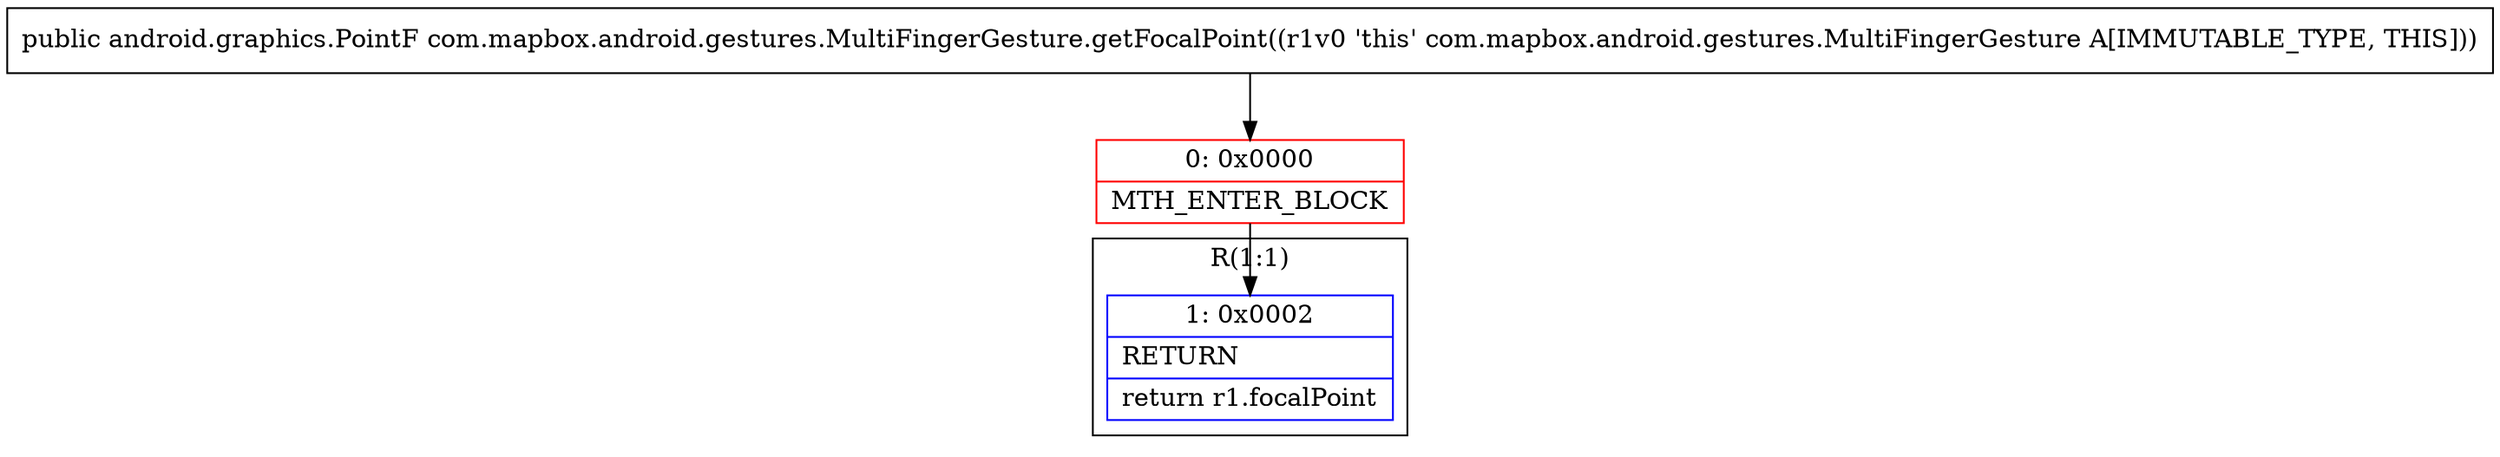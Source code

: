 digraph "CFG forcom.mapbox.android.gestures.MultiFingerGesture.getFocalPoint()Landroid\/graphics\/PointF;" {
subgraph cluster_Region_1749407945 {
label = "R(1:1)";
node [shape=record,color=blue];
Node_1 [shape=record,label="{1\:\ 0x0002|RETURN\l|return r1.focalPoint\l}"];
}
Node_0 [shape=record,color=red,label="{0\:\ 0x0000|MTH_ENTER_BLOCK\l}"];
MethodNode[shape=record,label="{public android.graphics.PointF com.mapbox.android.gestures.MultiFingerGesture.getFocalPoint((r1v0 'this' com.mapbox.android.gestures.MultiFingerGesture A[IMMUTABLE_TYPE, THIS])) }"];
MethodNode -> Node_0;
Node_0 -> Node_1;
}

